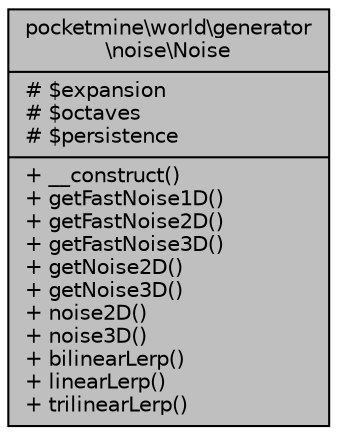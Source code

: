 digraph "pocketmine\world\generator\noise\Noise"
{
 // INTERACTIVE_SVG=YES
 // LATEX_PDF_SIZE
  edge [fontname="Helvetica",fontsize="10",labelfontname="Helvetica",labelfontsize="10"];
  node [fontname="Helvetica",fontsize="10",shape=record];
  Node1 [label="{pocketmine\\world\\generator\l\\noise\\Noise\n|# $expansion\l# $octaves\l# $persistence\l|+ __construct()\l+ getFastNoise1D()\l+ getFastNoise2D()\l+ getFastNoise3D()\l+ getNoise2D()\l+ getNoise3D()\l+ noise2D()\l+ noise3D()\l+ bilinearLerp()\l+ linearLerp()\l+ trilinearLerp()\l}",height=0.2,width=0.4,color="black", fillcolor="grey75", style="filled", fontcolor="black",tooltip=" "];
}
